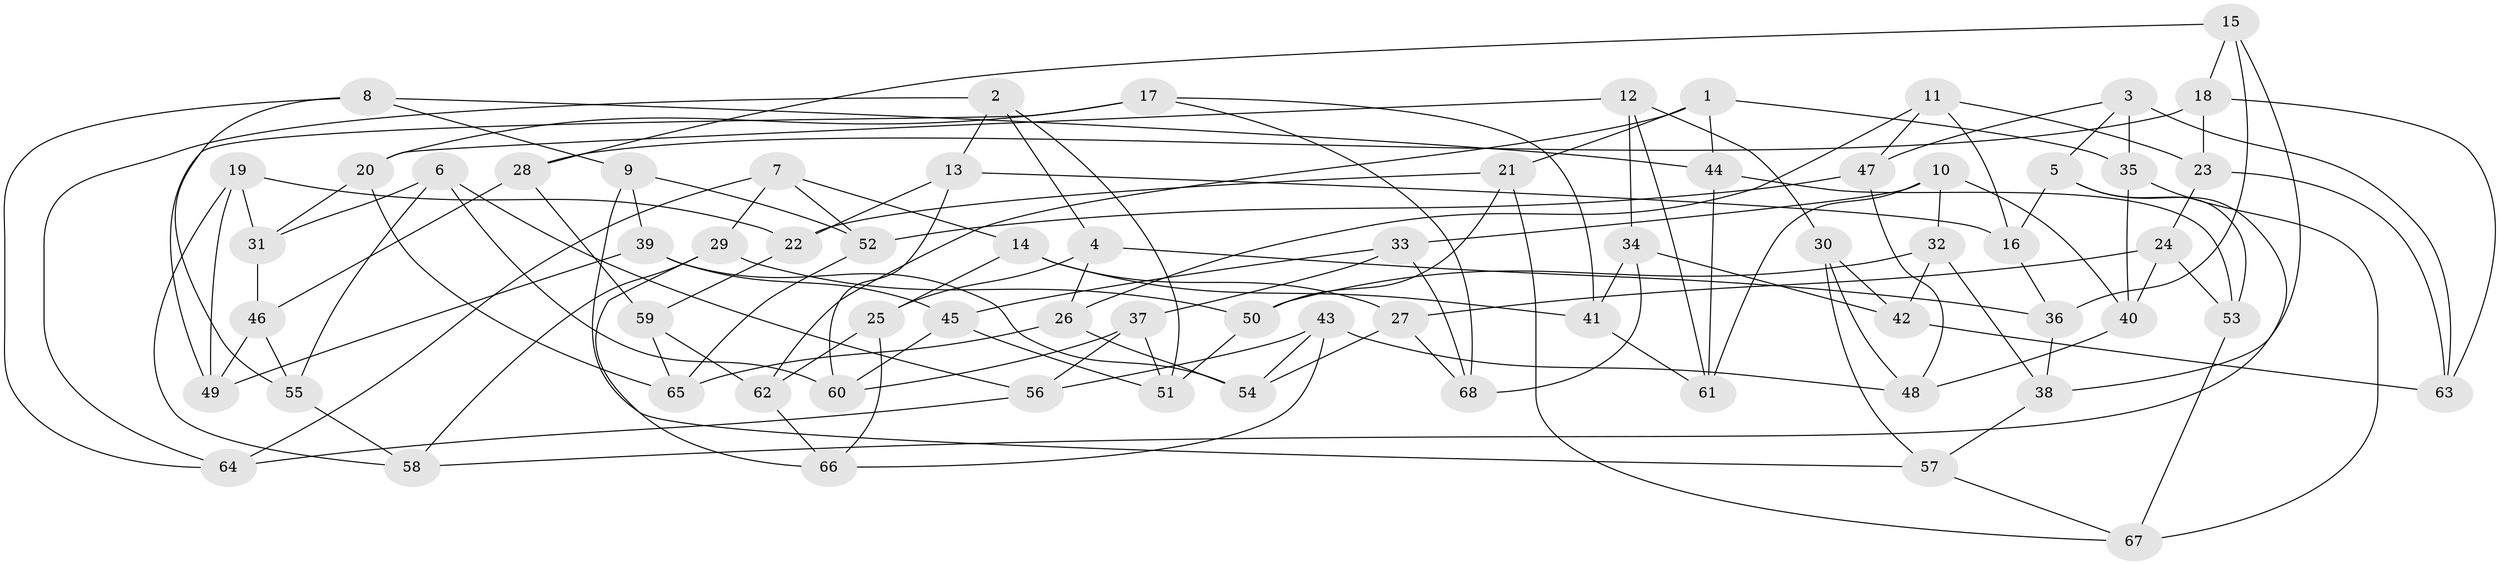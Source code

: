 // Generated by graph-tools (version 1.1) at 2025/16/03/09/25 04:16:20]
// undirected, 68 vertices, 136 edges
graph export_dot {
graph [start="1"]
  node [color=gray90,style=filled];
  1;
  2;
  3;
  4;
  5;
  6;
  7;
  8;
  9;
  10;
  11;
  12;
  13;
  14;
  15;
  16;
  17;
  18;
  19;
  20;
  21;
  22;
  23;
  24;
  25;
  26;
  27;
  28;
  29;
  30;
  31;
  32;
  33;
  34;
  35;
  36;
  37;
  38;
  39;
  40;
  41;
  42;
  43;
  44;
  45;
  46;
  47;
  48;
  49;
  50;
  51;
  52;
  53;
  54;
  55;
  56;
  57;
  58;
  59;
  60;
  61;
  62;
  63;
  64;
  65;
  66;
  67;
  68;
  1 -- 21;
  1 -- 35;
  1 -- 44;
  1 -- 62;
  2 -- 64;
  2 -- 13;
  2 -- 51;
  2 -- 4;
  3 -- 47;
  3 -- 35;
  3 -- 5;
  3 -- 63;
  4 -- 25;
  4 -- 36;
  4 -- 26;
  5 -- 16;
  5 -- 53;
  5 -- 58;
  6 -- 56;
  6 -- 60;
  6 -- 55;
  6 -- 31;
  7 -- 64;
  7 -- 52;
  7 -- 14;
  7 -- 29;
  8 -- 55;
  8 -- 64;
  8 -- 44;
  8 -- 9;
  9 -- 39;
  9 -- 52;
  9 -- 57;
  10 -- 40;
  10 -- 61;
  10 -- 33;
  10 -- 32;
  11 -- 47;
  11 -- 16;
  11 -- 23;
  11 -- 26;
  12 -- 20;
  12 -- 30;
  12 -- 34;
  12 -- 61;
  13 -- 16;
  13 -- 60;
  13 -- 22;
  14 -- 41;
  14 -- 27;
  14 -- 25;
  15 -- 28;
  15 -- 18;
  15 -- 36;
  15 -- 38;
  16 -- 36;
  17 -- 41;
  17 -- 20;
  17 -- 49;
  17 -- 68;
  18 -- 23;
  18 -- 63;
  18 -- 28;
  19 -- 22;
  19 -- 49;
  19 -- 58;
  19 -- 31;
  20 -- 65;
  20 -- 31;
  21 -- 67;
  21 -- 50;
  21 -- 22;
  22 -- 59;
  23 -- 24;
  23 -- 63;
  24 -- 27;
  24 -- 53;
  24 -- 40;
  25 -- 66;
  25 -- 62;
  26 -- 65;
  26 -- 54;
  27 -- 54;
  27 -- 68;
  28 -- 46;
  28 -- 59;
  29 -- 66;
  29 -- 58;
  29 -- 50;
  30 -- 57;
  30 -- 48;
  30 -- 42;
  31 -- 46;
  32 -- 50;
  32 -- 38;
  32 -- 42;
  33 -- 45;
  33 -- 68;
  33 -- 37;
  34 -- 68;
  34 -- 41;
  34 -- 42;
  35 -- 67;
  35 -- 40;
  36 -- 38;
  37 -- 56;
  37 -- 51;
  37 -- 60;
  38 -- 57;
  39 -- 45;
  39 -- 54;
  39 -- 49;
  40 -- 48;
  41 -- 61;
  42 -- 63;
  43 -- 54;
  43 -- 66;
  43 -- 48;
  43 -- 56;
  44 -- 53;
  44 -- 61;
  45 -- 51;
  45 -- 60;
  46 -- 55;
  46 -- 49;
  47 -- 48;
  47 -- 52;
  50 -- 51;
  52 -- 65;
  53 -- 67;
  55 -- 58;
  56 -- 64;
  57 -- 67;
  59 -- 62;
  59 -- 65;
  62 -- 66;
}
